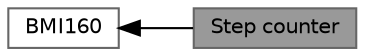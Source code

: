 digraph "Step counter"
{
 // LATEX_PDF_SIZE
  bgcolor="transparent";
  edge [fontname=Helvetica,fontsize=10,labelfontname=Helvetica,labelfontsize=10];
  node [fontname=Helvetica,fontsize=10,shape=box,height=0.2,width=0.4];
  rankdir=LR;
  Node2 [id="Node000002",label="BMI160",height=0.2,width=0.4,color="grey40", fillcolor="white", style="filled",URL="$group__bmi160.html",tooltip=" "];
  Node1 [id="Node000001",label="Step counter",height=0.2,width=0.4,color="gray40", fillcolor="grey60", style="filled", fontcolor="black",tooltip="Step counter operations."];
  Node2->Node1 [shape=plaintext, dir="back", style="solid"];
}
